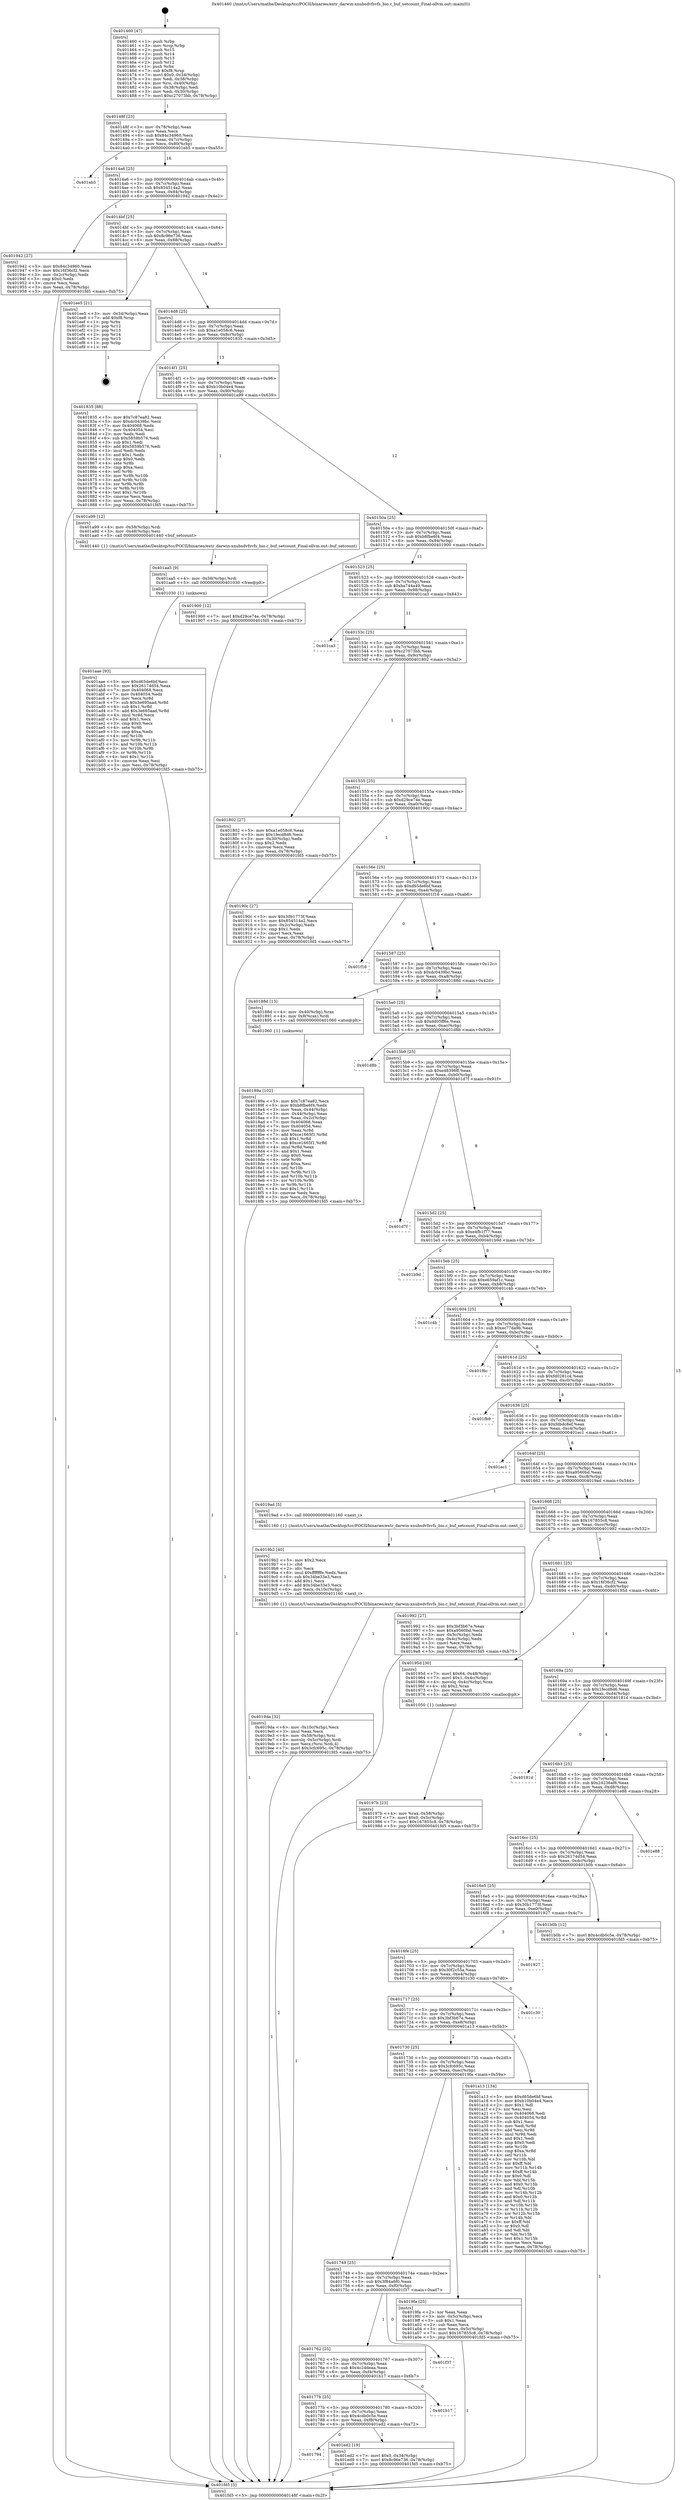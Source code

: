 digraph "0x401460" {
  label = "0x401460 (/mnt/c/Users/mathe/Desktop/tcc/POCII/binaries/extr_darwin-xnubsdvfsvfs_bio.c_buf_setcount_Final-ollvm.out::main(0))"
  labelloc = "t"
  node[shape=record]

  Entry [label="",width=0.3,height=0.3,shape=circle,fillcolor=black,style=filled]
  "0x40148f" [label="{
     0x40148f [23]\l
     | [instrs]\l
     &nbsp;&nbsp;0x40148f \<+3\>: mov -0x78(%rbp),%eax\l
     &nbsp;&nbsp;0x401492 \<+2\>: mov %eax,%ecx\l
     &nbsp;&nbsp;0x401494 \<+6\>: sub $0x84c34960,%ecx\l
     &nbsp;&nbsp;0x40149a \<+3\>: mov %eax,-0x7c(%rbp)\l
     &nbsp;&nbsp;0x40149d \<+3\>: mov %ecx,-0x80(%rbp)\l
     &nbsp;&nbsp;0x4014a0 \<+6\>: je 0000000000401eb5 \<main+0xa55\>\l
  }"]
  "0x401eb5" [label="{
     0x401eb5\l
  }", style=dashed]
  "0x4014a6" [label="{
     0x4014a6 [25]\l
     | [instrs]\l
     &nbsp;&nbsp;0x4014a6 \<+5\>: jmp 00000000004014ab \<main+0x4b\>\l
     &nbsp;&nbsp;0x4014ab \<+3\>: mov -0x7c(%rbp),%eax\l
     &nbsp;&nbsp;0x4014ae \<+5\>: sub $0x854514a2,%eax\l
     &nbsp;&nbsp;0x4014b3 \<+6\>: mov %eax,-0x84(%rbp)\l
     &nbsp;&nbsp;0x4014b9 \<+6\>: je 0000000000401942 \<main+0x4e2\>\l
  }"]
  Exit [label="",width=0.3,height=0.3,shape=circle,fillcolor=black,style=filled,peripheries=2]
  "0x401942" [label="{
     0x401942 [27]\l
     | [instrs]\l
     &nbsp;&nbsp;0x401942 \<+5\>: mov $0x84c34960,%eax\l
     &nbsp;&nbsp;0x401947 \<+5\>: mov $0x16f36cf2,%ecx\l
     &nbsp;&nbsp;0x40194c \<+3\>: mov -0x2c(%rbp),%edx\l
     &nbsp;&nbsp;0x40194f \<+3\>: cmp $0x0,%edx\l
     &nbsp;&nbsp;0x401952 \<+3\>: cmove %ecx,%eax\l
     &nbsp;&nbsp;0x401955 \<+3\>: mov %eax,-0x78(%rbp)\l
     &nbsp;&nbsp;0x401958 \<+5\>: jmp 0000000000401fd5 \<main+0xb75\>\l
  }"]
  "0x4014bf" [label="{
     0x4014bf [25]\l
     | [instrs]\l
     &nbsp;&nbsp;0x4014bf \<+5\>: jmp 00000000004014c4 \<main+0x64\>\l
     &nbsp;&nbsp;0x4014c4 \<+3\>: mov -0x7c(%rbp),%eax\l
     &nbsp;&nbsp;0x4014c7 \<+5\>: sub $0x8c96e736,%eax\l
     &nbsp;&nbsp;0x4014cc \<+6\>: mov %eax,-0x88(%rbp)\l
     &nbsp;&nbsp;0x4014d2 \<+6\>: je 0000000000401ee5 \<main+0xa85\>\l
  }"]
  "0x401794" [label="{
     0x401794\l
  }", style=dashed]
  "0x401ee5" [label="{
     0x401ee5 [21]\l
     | [instrs]\l
     &nbsp;&nbsp;0x401ee5 \<+3\>: mov -0x34(%rbp),%eax\l
     &nbsp;&nbsp;0x401ee8 \<+7\>: add $0xf8,%rsp\l
     &nbsp;&nbsp;0x401eef \<+1\>: pop %rbx\l
     &nbsp;&nbsp;0x401ef0 \<+2\>: pop %r12\l
     &nbsp;&nbsp;0x401ef2 \<+2\>: pop %r13\l
     &nbsp;&nbsp;0x401ef4 \<+2\>: pop %r14\l
     &nbsp;&nbsp;0x401ef6 \<+2\>: pop %r15\l
     &nbsp;&nbsp;0x401ef8 \<+1\>: pop %rbp\l
     &nbsp;&nbsp;0x401ef9 \<+1\>: ret\l
  }"]
  "0x4014d8" [label="{
     0x4014d8 [25]\l
     | [instrs]\l
     &nbsp;&nbsp;0x4014d8 \<+5\>: jmp 00000000004014dd \<main+0x7d\>\l
     &nbsp;&nbsp;0x4014dd \<+3\>: mov -0x7c(%rbp),%eax\l
     &nbsp;&nbsp;0x4014e0 \<+5\>: sub $0xa1e058c6,%eax\l
     &nbsp;&nbsp;0x4014e5 \<+6\>: mov %eax,-0x8c(%rbp)\l
     &nbsp;&nbsp;0x4014eb \<+6\>: je 0000000000401835 \<main+0x3d5\>\l
  }"]
  "0x401ed2" [label="{
     0x401ed2 [19]\l
     | [instrs]\l
     &nbsp;&nbsp;0x401ed2 \<+7\>: movl $0x0,-0x34(%rbp)\l
     &nbsp;&nbsp;0x401ed9 \<+7\>: movl $0x8c96e736,-0x78(%rbp)\l
     &nbsp;&nbsp;0x401ee0 \<+5\>: jmp 0000000000401fd5 \<main+0xb75\>\l
  }"]
  "0x401835" [label="{
     0x401835 [88]\l
     | [instrs]\l
     &nbsp;&nbsp;0x401835 \<+5\>: mov $0x7c87ea82,%eax\l
     &nbsp;&nbsp;0x40183a \<+5\>: mov $0xdc0439bc,%ecx\l
     &nbsp;&nbsp;0x40183f \<+7\>: mov 0x404068,%edx\l
     &nbsp;&nbsp;0x401846 \<+7\>: mov 0x404054,%esi\l
     &nbsp;&nbsp;0x40184d \<+2\>: mov %edx,%edi\l
     &nbsp;&nbsp;0x40184f \<+6\>: sub $0x5859b576,%edi\l
     &nbsp;&nbsp;0x401855 \<+3\>: sub $0x1,%edi\l
     &nbsp;&nbsp;0x401858 \<+6\>: add $0x5859b576,%edi\l
     &nbsp;&nbsp;0x40185e \<+3\>: imul %edi,%edx\l
     &nbsp;&nbsp;0x401861 \<+3\>: and $0x1,%edx\l
     &nbsp;&nbsp;0x401864 \<+3\>: cmp $0x0,%edx\l
     &nbsp;&nbsp;0x401867 \<+4\>: sete %r8b\l
     &nbsp;&nbsp;0x40186b \<+3\>: cmp $0xa,%esi\l
     &nbsp;&nbsp;0x40186e \<+4\>: setl %r9b\l
     &nbsp;&nbsp;0x401872 \<+3\>: mov %r8b,%r10b\l
     &nbsp;&nbsp;0x401875 \<+3\>: and %r9b,%r10b\l
     &nbsp;&nbsp;0x401878 \<+3\>: xor %r9b,%r8b\l
     &nbsp;&nbsp;0x40187b \<+3\>: or %r8b,%r10b\l
     &nbsp;&nbsp;0x40187e \<+4\>: test $0x1,%r10b\l
     &nbsp;&nbsp;0x401882 \<+3\>: cmovne %ecx,%eax\l
     &nbsp;&nbsp;0x401885 \<+3\>: mov %eax,-0x78(%rbp)\l
     &nbsp;&nbsp;0x401888 \<+5\>: jmp 0000000000401fd5 \<main+0xb75\>\l
  }"]
  "0x4014f1" [label="{
     0x4014f1 [25]\l
     | [instrs]\l
     &nbsp;&nbsp;0x4014f1 \<+5\>: jmp 00000000004014f6 \<main+0x96\>\l
     &nbsp;&nbsp;0x4014f6 \<+3\>: mov -0x7c(%rbp),%eax\l
     &nbsp;&nbsp;0x4014f9 \<+5\>: sub $0xb10b04e4,%eax\l
     &nbsp;&nbsp;0x4014fe \<+6\>: mov %eax,-0x90(%rbp)\l
     &nbsp;&nbsp;0x401504 \<+6\>: je 0000000000401a99 \<main+0x639\>\l
  }"]
  "0x40177b" [label="{
     0x40177b [25]\l
     | [instrs]\l
     &nbsp;&nbsp;0x40177b \<+5\>: jmp 0000000000401780 \<main+0x320\>\l
     &nbsp;&nbsp;0x401780 \<+3\>: mov -0x7c(%rbp),%eax\l
     &nbsp;&nbsp;0x401783 \<+5\>: sub $0x4cdb0c5e,%eax\l
     &nbsp;&nbsp;0x401788 \<+6\>: mov %eax,-0xf8(%rbp)\l
     &nbsp;&nbsp;0x40178e \<+6\>: je 0000000000401ed2 \<main+0xa72\>\l
  }"]
  "0x401a99" [label="{
     0x401a99 [12]\l
     | [instrs]\l
     &nbsp;&nbsp;0x401a99 \<+4\>: mov -0x58(%rbp),%rdi\l
     &nbsp;&nbsp;0x401a9d \<+3\>: mov -0x48(%rbp),%esi\l
     &nbsp;&nbsp;0x401aa0 \<+5\>: call 0000000000401440 \<buf_setcount\>\l
     | [calls]\l
     &nbsp;&nbsp;0x401440 \{1\} (/mnt/c/Users/mathe/Desktop/tcc/POCII/binaries/extr_darwin-xnubsdvfsvfs_bio.c_buf_setcount_Final-ollvm.out::buf_setcount)\l
  }"]
  "0x40150a" [label="{
     0x40150a [25]\l
     | [instrs]\l
     &nbsp;&nbsp;0x40150a \<+5\>: jmp 000000000040150f \<main+0xaf\>\l
     &nbsp;&nbsp;0x40150f \<+3\>: mov -0x7c(%rbp),%eax\l
     &nbsp;&nbsp;0x401512 \<+5\>: sub $0xb8fbe6f4,%eax\l
     &nbsp;&nbsp;0x401517 \<+6\>: mov %eax,-0x94(%rbp)\l
     &nbsp;&nbsp;0x40151d \<+6\>: je 0000000000401900 \<main+0x4a0\>\l
  }"]
  "0x401b17" [label="{
     0x401b17\l
  }", style=dashed]
  "0x401900" [label="{
     0x401900 [12]\l
     | [instrs]\l
     &nbsp;&nbsp;0x401900 \<+7\>: movl $0xd29ce74e,-0x78(%rbp)\l
     &nbsp;&nbsp;0x401907 \<+5\>: jmp 0000000000401fd5 \<main+0xb75\>\l
  }"]
  "0x401523" [label="{
     0x401523 [25]\l
     | [instrs]\l
     &nbsp;&nbsp;0x401523 \<+5\>: jmp 0000000000401528 \<main+0xc8\>\l
     &nbsp;&nbsp;0x401528 \<+3\>: mov -0x7c(%rbp),%eax\l
     &nbsp;&nbsp;0x40152b \<+5\>: sub $0xba744a49,%eax\l
     &nbsp;&nbsp;0x401530 \<+6\>: mov %eax,-0x98(%rbp)\l
     &nbsp;&nbsp;0x401536 \<+6\>: je 0000000000401ca3 \<main+0x843\>\l
  }"]
  "0x401762" [label="{
     0x401762 [25]\l
     | [instrs]\l
     &nbsp;&nbsp;0x401762 \<+5\>: jmp 0000000000401767 \<main+0x307\>\l
     &nbsp;&nbsp;0x401767 \<+3\>: mov -0x7c(%rbp),%eax\l
     &nbsp;&nbsp;0x40176a \<+5\>: sub $0x4c24deaa,%eax\l
     &nbsp;&nbsp;0x40176f \<+6\>: mov %eax,-0xf4(%rbp)\l
     &nbsp;&nbsp;0x401775 \<+6\>: je 0000000000401b17 \<main+0x6b7\>\l
  }"]
  "0x401ca3" [label="{
     0x401ca3\l
  }", style=dashed]
  "0x40153c" [label="{
     0x40153c [25]\l
     | [instrs]\l
     &nbsp;&nbsp;0x40153c \<+5\>: jmp 0000000000401541 \<main+0xe1\>\l
     &nbsp;&nbsp;0x401541 \<+3\>: mov -0x7c(%rbp),%eax\l
     &nbsp;&nbsp;0x401544 \<+5\>: sub $0xc27073bb,%eax\l
     &nbsp;&nbsp;0x401549 \<+6\>: mov %eax,-0x9c(%rbp)\l
     &nbsp;&nbsp;0x40154f \<+6\>: je 0000000000401802 \<main+0x3a2\>\l
  }"]
  "0x401f37" [label="{
     0x401f37\l
  }", style=dashed]
  "0x401802" [label="{
     0x401802 [27]\l
     | [instrs]\l
     &nbsp;&nbsp;0x401802 \<+5\>: mov $0xa1e058c6,%eax\l
     &nbsp;&nbsp;0x401807 \<+5\>: mov $0x1fecd8d6,%ecx\l
     &nbsp;&nbsp;0x40180c \<+3\>: mov -0x30(%rbp),%edx\l
     &nbsp;&nbsp;0x40180f \<+3\>: cmp $0x2,%edx\l
     &nbsp;&nbsp;0x401812 \<+3\>: cmovne %ecx,%eax\l
     &nbsp;&nbsp;0x401815 \<+3\>: mov %eax,-0x78(%rbp)\l
     &nbsp;&nbsp;0x401818 \<+5\>: jmp 0000000000401fd5 \<main+0xb75\>\l
  }"]
  "0x401555" [label="{
     0x401555 [25]\l
     | [instrs]\l
     &nbsp;&nbsp;0x401555 \<+5\>: jmp 000000000040155a \<main+0xfa\>\l
     &nbsp;&nbsp;0x40155a \<+3\>: mov -0x7c(%rbp),%eax\l
     &nbsp;&nbsp;0x40155d \<+5\>: sub $0xd29ce74e,%eax\l
     &nbsp;&nbsp;0x401562 \<+6\>: mov %eax,-0xa0(%rbp)\l
     &nbsp;&nbsp;0x401568 \<+6\>: je 000000000040190c \<main+0x4ac\>\l
  }"]
  "0x401fd5" [label="{
     0x401fd5 [5]\l
     | [instrs]\l
     &nbsp;&nbsp;0x401fd5 \<+5\>: jmp 000000000040148f \<main+0x2f\>\l
  }"]
  "0x401460" [label="{
     0x401460 [47]\l
     | [instrs]\l
     &nbsp;&nbsp;0x401460 \<+1\>: push %rbp\l
     &nbsp;&nbsp;0x401461 \<+3\>: mov %rsp,%rbp\l
     &nbsp;&nbsp;0x401464 \<+2\>: push %r15\l
     &nbsp;&nbsp;0x401466 \<+2\>: push %r14\l
     &nbsp;&nbsp;0x401468 \<+2\>: push %r13\l
     &nbsp;&nbsp;0x40146a \<+2\>: push %r12\l
     &nbsp;&nbsp;0x40146c \<+1\>: push %rbx\l
     &nbsp;&nbsp;0x40146d \<+7\>: sub $0xf8,%rsp\l
     &nbsp;&nbsp;0x401474 \<+7\>: movl $0x0,-0x34(%rbp)\l
     &nbsp;&nbsp;0x40147b \<+3\>: mov %edi,-0x38(%rbp)\l
     &nbsp;&nbsp;0x40147e \<+4\>: mov %rsi,-0x40(%rbp)\l
     &nbsp;&nbsp;0x401482 \<+3\>: mov -0x38(%rbp),%edi\l
     &nbsp;&nbsp;0x401485 \<+3\>: mov %edi,-0x30(%rbp)\l
     &nbsp;&nbsp;0x401488 \<+7\>: movl $0xc27073bb,-0x78(%rbp)\l
  }"]
  "0x401aae" [label="{
     0x401aae [93]\l
     | [instrs]\l
     &nbsp;&nbsp;0x401aae \<+5\>: mov $0xd65de6bf,%esi\l
     &nbsp;&nbsp;0x401ab3 \<+5\>: mov $0x26174d54,%eax\l
     &nbsp;&nbsp;0x401ab8 \<+7\>: mov 0x404068,%ecx\l
     &nbsp;&nbsp;0x401abf \<+7\>: mov 0x404054,%edx\l
     &nbsp;&nbsp;0x401ac6 \<+3\>: mov %ecx,%r8d\l
     &nbsp;&nbsp;0x401ac9 \<+7\>: sub $0x3e695aad,%r8d\l
     &nbsp;&nbsp;0x401ad0 \<+4\>: sub $0x1,%r8d\l
     &nbsp;&nbsp;0x401ad4 \<+7\>: add $0x3e695aad,%r8d\l
     &nbsp;&nbsp;0x401adb \<+4\>: imul %r8d,%ecx\l
     &nbsp;&nbsp;0x401adf \<+3\>: and $0x1,%ecx\l
     &nbsp;&nbsp;0x401ae2 \<+3\>: cmp $0x0,%ecx\l
     &nbsp;&nbsp;0x401ae5 \<+4\>: sete %r9b\l
     &nbsp;&nbsp;0x401ae9 \<+3\>: cmp $0xa,%edx\l
     &nbsp;&nbsp;0x401aec \<+4\>: setl %r10b\l
     &nbsp;&nbsp;0x401af0 \<+3\>: mov %r9b,%r11b\l
     &nbsp;&nbsp;0x401af3 \<+3\>: and %r10b,%r11b\l
     &nbsp;&nbsp;0x401af6 \<+3\>: xor %r10b,%r9b\l
     &nbsp;&nbsp;0x401af9 \<+3\>: or %r9b,%r11b\l
     &nbsp;&nbsp;0x401afc \<+4\>: test $0x1,%r11b\l
     &nbsp;&nbsp;0x401b00 \<+3\>: cmovne %eax,%esi\l
     &nbsp;&nbsp;0x401b03 \<+3\>: mov %esi,-0x78(%rbp)\l
     &nbsp;&nbsp;0x401b06 \<+5\>: jmp 0000000000401fd5 \<main+0xb75\>\l
  }"]
  "0x40190c" [label="{
     0x40190c [27]\l
     | [instrs]\l
     &nbsp;&nbsp;0x40190c \<+5\>: mov $0x30b1773f,%eax\l
     &nbsp;&nbsp;0x401911 \<+5\>: mov $0x854514a2,%ecx\l
     &nbsp;&nbsp;0x401916 \<+3\>: mov -0x2c(%rbp),%edx\l
     &nbsp;&nbsp;0x401919 \<+3\>: cmp $0x1,%edx\l
     &nbsp;&nbsp;0x40191c \<+3\>: cmovl %ecx,%eax\l
     &nbsp;&nbsp;0x40191f \<+3\>: mov %eax,-0x78(%rbp)\l
     &nbsp;&nbsp;0x401922 \<+5\>: jmp 0000000000401fd5 \<main+0xb75\>\l
  }"]
  "0x40156e" [label="{
     0x40156e [25]\l
     | [instrs]\l
     &nbsp;&nbsp;0x40156e \<+5\>: jmp 0000000000401573 \<main+0x113\>\l
     &nbsp;&nbsp;0x401573 \<+3\>: mov -0x7c(%rbp),%eax\l
     &nbsp;&nbsp;0x401576 \<+5\>: sub $0xd65de6bf,%eax\l
     &nbsp;&nbsp;0x40157b \<+6\>: mov %eax,-0xa4(%rbp)\l
     &nbsp;&nbsp;0x401581 \<+6\>: je 0000000000401f16 \<main+0xab6\>\l
  }"]
  "0x401aa5" [label="{
     0x401aa5 [9]\l
     | [instrs]\l
     &nbsp;&nbsp;0x401aa5 \<+4\>: mov -0x58(%rbp),%rdi\l
     &nbsp;&nbsp;0x401aa9 \<+5\>: call 0000000000401030 \<free@plt\>\l
     | [calls]\l
     &nbsp;&nbsp;0x401030 \{1\} (unknown)\l
  }"]
  "0x401f16" [label="{
     0x401f16\l
  }", style=dashed]
  "0x401587" [label="{
     0x401587 [25]\l
     | [instrs]\l
     &nbsp;&nbsp;0x401587 \<+5\>: jmp 000000000040158c \<main+0x12c\>\l
     &nbsp;&nbsp;0x40158c \<+3\>: mov -0x7c(%rbp),%eax\l
     &nbsp;&nbsp;0x40158f \<+5\>: sub $0xdc0439bc,%eax\l
     &nbsp;&nbsp;0x401594 \<+6\>: mov %eax,-0xa8(%rbp)\l
     &nbsp;&nbsp;0x40159a \<+6\>: je 000000000040188d \<main+0x42d\>\l
  }"]
  "0x401749" [label="{
     0x401749 [25]\l
     | [instrs]\l
     &nbsp;&nbsp;0x401749 \<+5\>: jmp 000000000040174e \<main+0x2ee\>\l
     &nbsp;&nbsp;0x40174e \<+3\>: mov -0x7c(%rbp),%eax\l
     &nbsp;&nbsp;0x401751 \<+5\>: sub $0x3f84a6f0,%eax\l
     &nbsp;&nbsp;0x401756 \<+6\>: mov %eax,-0xf0(%rbp)\l
     &nbsp;&nbsp;0x40175c \<+6\>: je 0000000000401f37 \<main+0xad7\>\l
  }"]
  "0x40188d" [label="{
     0x40188d [13]\l
     | [instrs]\l
     &nbsp;&nbsp;0x40188d \<+4\>: mov -0x40(%rbp),%rax\l
     &nbsp;&nbsp;0x401891 \<+4\>: mov 0x8(%rax),%rdi\l
     &nbsp;&nbsp;0x401895 \<+5\>: call 0000000000401060 \<atoi@plt\>\l
     | [calls]\l
     &nbsp;&nbsp;0x401060 \{1\} (unknown)\l
  }"]
  "0x4015a0" [label="{
     0x4015a0 [25]\l
     | [instrs]\l
     &nbsp;&nbsp;0x4015a0 \<+5\>: jmp 00000000004015a5 \<main+0x145\>\l
     &nbsp;&nbsp;0x4015a5 \<+3\>: mov -0x7c(%rbp),%eax\l
     &nbsp;&nbsp;0x4015a8 \<+5\>: sub $0xdd05ff6e,%eax\l
     &nbsp;&nbsp;0x4015ad \<+6\>: mov %eax,-0xac(%rbp)\l
     &nbsp;&nbsp;0x4015b3 \<+6\>: je 0000000000401d8b \<main+0x92b\>\l
  }"]
  "0x40189a" [label="{
     0x40189a [102]\l
     | [instrs]\l
     &nbsp;&nbsp;0x40189a \<+5\>: mov $0x7c87ea82,%ecx\l
     &nbsp;&nbsp;0x40189f \<+5\>: mov $0xb8fbe6f4,%edx\l
     &nbsp;&nbsp;0x4018a4 \<+3\>: mov %eax,-0x44(%rbp)\l
     &nbsp;&nbsp;0x4018a7 \<+3\>: mov -0x44(%rbp),%eax\l
     &nbsp;&nbsp;0x4018aa \<+3\>: mov %eax,-0x2c(%rbp)\l
     &nbsp;&nbsp;0x4018ad \<+7\>: mov 0x404068,%eax\l
     &nbsp;&nbsp;0x4018b4 \<+7\>: mov 0x404054,%esi\l
     &nbsp;&nbsp;0x4018bb \<+3\>: mov %eax,%r8d\l
     &nbsp;&nbsp;0x4018be \<+7\>: add $0xce1665f1,%r8d\l
     &nbsp;&nbsp;0x4018c5 \<+4\>: sub $0x1,%r8d\l
     &nbsp;&nbsp;0x4018c9 \<+7\>: sub $0xce1665f1,%r8d\l
     &nbsp;&nbsp;0x4018d0 \<+4\>: imul %r8d,%eax\l
     &nbsp;&nbsp;0x4018d4 \<+3\>: and $0x1,%eax\l
     &nbsp;&nbsp;0x4018d7 \<+3\>: cmp $0x0,%eax\l
     &nbsp;&nbsp;0x4018da \<+4\>: sete %r9b\l
     &nbsp;&nbsp;0x4018de \<+3\>: cmp $0xa,%esi\l
     &nbsp;&nbsp;0x4018e1 \<+4\>: setl %r10b\l
     &nbsp;&nbsp;0x4018e5 \<+3\>: mov %r9b,%r11b\l
     &nbsp;&nbsp;0x4018e8 \<+3\>: and %r10b,%r11b\l
     &nbsp;&nbsp;0x4018eb \<+3\>: xor %r10b,%r9b\l
     &nbsp;&nbsp;0x4018ee \<+3\>: or %r9b,%r11b\l
     &nbsp;&nbsp;0x4018f1 \<+4\>: test $0x1,%r11b\l
     &nbsp;&nbsp;0x4018f5 \<+3\>: cmovne %edx,%ecx\l
     &nbsp;&nbsp;0x4018f8 \<+3\>: mov %ecx,-0x78(%rbp)\l
     &nbsp;&nbsp;0x4018fb \<+5\>: jmp 0000000000401fd5 \<main+0xb75\>\l
  }"]
  "0x4019fa" [label="{
     0x4019fa [25]\l
     | [instrs]\l
     &nbsp;&nbsp;0x4019fa \<+2\>: xor %eax,%eax\l
     &nbsp;&nbsp;0x4019fc \<+3\>: mov -0x5c(%rbp),%ecx\l
     &nbsp;&nbsp;0x4019ff \<+3\>: sub $0x1,%eax\l
     &nbsp;&nbsp;0x401a02 \<+2\>: sub %eax,%ecx\l
     &nbsp;&nbsp;0x401a04 \<+3\>: mov %ecx,-0x5c(%rbp)\l
     &nbsp;&nbsp;0x401a07 \<+7\>: movl $0x167855c8,-0x78(%rbp)\l
     &nbsp;&nbsp;0x401a0e \<+5\>: jmp 0000000000401fd5 \<main+0xb75\>\l
  }"]
  "0x401d8b" [label="{
     0x401d8b\l
  }", style=dashed]
  "0x4015b9" [label="{
     0x4015b9 [25]\l
     | [instrs]\l
     &nbsp;&nbsp;0x4015b9 \<+5\>: jmp 00000000004015be \<main+0x15e\>\l
     &nbsp;&nbsp;0x4015be \<+3\>: mov -0x7c(%rbp),%eax\l
     &nbsp;&nbsp;0x4015c1 \<+5\>: sub $0xe48396ff,%eax\l
     &nbsp;&nbsp;0x4015c6 \<+6\>: mov %eax,-0xb0(%rbp)\l
     &nbsp;&nbsp;0x4015cc \<+6\>: je 0000000000401d7f \<main+0x91f\>\l
  }"]
  "0x401730" [label="{
     0x401730 [25]\l
     | [instrs]\l
     &nbsp;&nbsp;0x401730 \<+5\>: jmp 0000000000401735 \<main+0x2d5\>\l
     &nbsp;&nbsp;0x401735 \<+3\>: mov -0x7c(%rbp),%eax\l
     &nbsp;&nbsp;0x401738 \<+5\>: sub $0x3cfc695c,%eax\l
     &nbsp;&nbsp;0x40173d \<+6\>: mov %eax,-0xec(%rbp)\l
     &nbsp;&nbsp;0x401743 \<+6\>: je 00000000004019fa \<main+0x59a\>\l
  }"]
  "0x401d7f" [label="{
     0x401d7f\l
  }", style=dashed]
  "0x4015d2" [label="{
     0x4015d2 [25]\l
     | [instrs]\l
     &nbsp;&nbsp;0x4015d2 \<+5\>: jmp 00000000004015d7 \<main+0x177\>\l
     &nbsp;&nbsp;0x4015d7 \<+3\>: mov -0x7c(%rbp),%eax\l
     &nbsp;&nbsp;0x4015da \<+5\>: sub $0xe4fb1f77,%eax\l
     &nbsp;&nbsp;0x4015df \<+6\>: mov %eax,-0xb4(%rbp)\l
     &nbsp;&nbsp;0x4015e5 \<+6\>: je 0000000000401b9d \<main+0x73d\>\l
  }"]
  "0x401a13" [label="{
     0x401a13 [134]\l
     | [instrs]\l
     &nbsp;&nbsp;0x401a13 \<+5\>: mov $0xd65de6bf,%eax\l
     &nbsp;&nbsp;0x401a18 \<+5\>: mov $0xb10b04e4,%ecx\l
     &nbsp;&nbsp;0x401a1d \<+2\>: mov $0x1,%dl\l
     &nbsp;&nbsp;0x401a1f \<+2\>: xor %esi,%esi\l
     &nbsp;&nbsp;0x401a21 \<+7\>: mov 0x404068,%edi\l
     &nbsp;&nbsp;0x401a28 \<+8\>: mov 0x404054,%r8d\l
     &nbsp;&nbsp;0x401a30 \<+3\>: sub $0x1,%esi\l
     &nbsp;&nbsp;0x401a33 \<+3\>: mov %edi,%r9d\l
     &nbsp;&nbsp;0x401a36 \<+3\>: add %esi,%r9d\l
     &nbsp;&nbsp;0x401a39 \<+4\>: imul %r9d,%edi\l
     &nbsp;&nbsp;0x401a3d \<+3\>: and $0x1,%edi\l
     &nbsp;&nbsp;0x401a40 \<+3\>: cmp $0x0,%edi\l
     &nbsp;&nbsp;0x401a43 \<+4\>: sete %r10b\l
     &nbsp;&nbsp;0x401a47 \<+4\>: cmp $0xa,%r8d\l
     &nbsp;&nbsp;0x401a4b \<+4\>: setl %r11b\l
     &nbsp;&nbsp;0x401a4f \<+3\>: mov %r10b,%bl\l
     &nbsp;&nbsp;0x401a52 \<+3\>: xor $0xff,%bl\l
     &nbsp;&nbsp;0x401a55 \<+3\>: mov %r11b,%r14b\l
     &nbsp;&nbsp;0x401a58 \<+4\>: xor $0xff,%r14b\l
     &nbsp;&nbsp;0x401a5c \<+3\>: xor $0x0,%dl\l
     &nbsp;&nbsp;0x401a5f \<+3\>: mov %bl,%r15b\l
     &nbsp;&nbsp;0x401a62 \<+4\>: and $0x0,%r15b\l
     &nbsp;&nbsp;0x401a66 \<+3\>: and %dl,%r10b\l
     &nbsp;&nbsp;0x401a69 \<+3\>: mov %r14b,%r12b\l
     &nbsp;&nbsp;0x401a6c \<+4\>: and $0x0,%r12b\l
     &nbsp;&nbsp;0x401a70 \<+3\>: and %dl,%r11b\l
     &nbsp;&nbsp;0x401a73 \<+3\>: or %r10b,%r15b\l
     &nbsp;&nbsp;0x401a76 \<+3\>: or %r11b,%r12b\l
     &nbsp;&nbsp;0x401a79 \<+3\>: xor %r12b,%r15b\l
     &nbsp;&nbsp;0x401a7c \<+3\>: or %r14b,%bl\l
     &nbsp;&nbsp;0x401a7f \<+3\>: xor $0xff,%bl\l
     &nbsp;&nbsp;0x401a82 \<+3\>: or $0x0,%dl\l
     &nbsp;&nbsp;0x401a85 \<+2\>: and %dl,%bl\l
     &nbsp;&nbsp;0x401a87 \<+3\>: or %bl,%r15b\l
     &nbsp;&nbsp;0x401a8a \<+4\>: test $0x1,%r15b\l
     &nbsp;&nbsp;0x401a8e \<+3\>: cmovne %ecx,%eax\l
     &nbsp;&nbsp;0x401a91 \<+3\>: mov %eax,-0x78(%rbp)\l
     &nbsp;&nbsp;0x401a94 \<+5\>: jmp 0000000000401fd5 \<main+0xb75\>\l
  }"]
  "0x401b9d" [label="{
     0x401b9d\l
  }", style=dashed]
  "0x4015eb" [label="{
     0x4015eb [25]\l
     | [instrs]\l
     &nbsp;&nbsp;0x4015eb \<+5\>: jmp 00000000004015f0 \<main+0x190\>\l
     &nbsp;&nbsp;0x4015f0 \<+3\>: mov -0x7c(%rbp),%eax\l
     &nbsp;&nbsp;0x4015f3 \<+5\>: sub $0xe659af1c,%eax\l
     &nbsp;&nbsp;0x4015f8 \<+6\>: mov %eax,-0xb8(%rbp)\l
     &nbsp;&nbsp;0x4015fe \<+6\>: je 0000000000401c4b \<main+0x7eb\>\l
  }"]
  "0x401717" [label="{
     0x401717 [25]\l
     | [instrs]\l
     &nbsp;&nbsp;0x401717 \<+5\>: jmp 000000000040171c \<main+0x2bc\>\l
     &nbsp;&nbsp;0x40171c \<+3\>: mov -0x7c(%rbp),%eax\l
     &nbsp;&nbsp;0x40171f \<+5\>: sub $0x3bf3b67e,%eax\l
     &nbsp;&nbsp;0x401724 \<+6\>: mov %eax,-0xe8(%rbp)\l
     &nbsp;&nbsp;0x40172a \<+6\>: je 0000000000401a13 \<main+0x5b3\>\l
  }"]
  "0x401c4b" [label="{
     0x401c4b\l
  }", style=dashed]
  "0x401604" [label="{
     0x401604 [25]\l
     | [instrs]\l
     &nbsp;&nbsp;0x401604 \<+5\>: jmp 0000000000401609 \<main+0x1a9\>\l
     &nbsp;&nbsp;0x401609 \<+3\>: mov -0x7c(%rbp),%eax\l
     &nbsp;&nbsp;0x40160c \<+5\>: sub $0xec77da9b,%eax\l
     &nbsp;&nbsp;0x401611 \<+6\>: mov %eax,-0xbc(%rbp)\l
     &nbsp;&nbsp;0x401617 \<+6\>: je 0000000000401f6c \<main+0xb0c\>\l
  }"]
  "0x401c30" [label="{
     0x401c30\l
  }", style=dashed]
  "0x401f6c" [label="{
     0x401f6c\l
  }", style=dashed]
  "0x40161d" [label="{
     0x40161d [25]\l
     | [instrs]\l
     &nbsp;&nbsp;0x40161d \<+5\>: jmp 0000000000401622 \<main+0x1c2\>\l
     &nbsp;&nbsp;0x401622 \<+3\>: mov -0x7c(%rbp),%eax\l
     &nbsp;&nbsp;0x401625 \<+5\>: sub $0xfd0281c4,%eax\l
     &nbsp;&nbsp;0x40162a \<+6\>: mov %eax,-0xc0(%rbp)\l
     &nbsp;&nbsp;0x401630 \<+6\>: je 0000000000401fb9 \<main+0xb59\>\l
  }"]
  "0x4016fe" [label="{
     0x4016fe [25]\l
     | [instrs]\l
     &nbsp;&nbsp;0x4016fe \<+5\>: jmp 0000000000401703 \<main+0x2a3\>\l
     &nbsp;&nbsp;0x401703 \<+3\>: mov -0x7c(%rbp),%eax\l
     &nbsp;&nbsp;0x401706 \<+5\>: sub $0x30f2c55a,%eax\l
     &nbsp;&nbsp;0x40170b \<+6\>: mov %eax,-0xe4(%rbp)\l
     &nbsp;&nbsp;0x401711 \<+6\>: je 0000000000401c30 \<main+0x7d0\>\l
  }"]
  "0x401fb9" [label="{
     0x401fb9\l
  }", style=dashed]
  "0x401636" [label="{
     0x401636 [25]\l
     | [instrs]\l
     &nbsp;&nbsp;0x401636 \<+5\>: jmp 000000000040163b \<main+0x1db\>\l
     &nbsp;&nbsp;0x40163b \<+3\>: mov -0x7c(%rbp),%eax\l
     &nbsp;&nbsp;0x40163e \<+5\>: sub $0xfdbdc8ef,%eax\l
     &nbsp;&nbsp;0x401643 \<+6\>: mov %eax,-0xc4(%rbp)\l
     &nbsp;&nbsp;0x401649 \<+6\>: je 0000000000401ec1 \<main+0xa61\>\l
  }"]
  "0x401927" [label="{
     0x401927\l
  }", style=dashed]
  "0x401ec1" [label="{
     0x401ec1\l
  }", style=dashed]
  "0x40164f" [label="{
     0x40164f [25]\l
     | [instrs]\l
     &nbsp;&nbsp;0x40164f \<+5\>: jmp 0000000000401654 \<main+0x1f4\>\l
     &nbsp;&nbsp;0x401654 \<+3\>: mov -0x7c(%rbp),%eax\l
     &nbsp;&nbsp;0x401657 \<+5\>: sub $0xa9560bd,%eax\l
     &nbsp;&nbsp;0x40165c \<+6\>: mov %eax,-0xc8(%rbp)\l
     &nbsp;&nbsp;0x401662 \<+6\>: je 00000000004019ad \<main+0x54d\>\l
  }"]
  "0x4016e5" [label="{
     0x4016e5 [25]\l
     | [instrs]\l
     &nbsp;&nbsp;0x4016e5 \<+5\>: jmp 00000000004016ea \<main+0x28a\>\l
     &nbsp;&nbsp;0x4016ea \<+3\>: mov -0x7c(%rbp),%eax\l
     &nbsp;&nbsp;0x4016ed \<+5\>: sub $0x30b1773f,%eax\l
     &nbsp;&nbsp;0x4016f2 \<+6\>: mov %eax,-0xe0(%rbp)\l
     &nbsp;&nbsp;0x4016f8 \<+6\>: je 0000000000401927 \<main+0x4c7\>\l
  }"]
  "0x4019ad" [label="{
     0x4019ad [5]\l
     | [instrs]\l
     &nbsp;&nbsp;0x4019ad \<+5\>: call 0000000000401160 \<next_i\>\l
     | [calls]\l
     &nbsp;&nbsp;0x401160 \{1\} (/mnt/c/Users/mathe/Desktop/tcc/POCII/binaries/extr_darwin-xnubsdvfsvfs_bio.c_buf_setcount_Final-ollvm.out::next_i)\l
  }"]
  "0x401668" [label="{
     0x401668 [25]\l
     | [instrs]\l
     &nbsp;&nbsp;0x401668 \<+5\>: jmp 000000000040166d \<main+0x20d\>\l
     &nbsp;&nbsp;0x40166d \<+3\>: mov -0x7c(%rbp),%eax\l
     &nbsp;&nbsp;0x401670 \<+5\>: sub $0x167855c8,%eax\l
     &nbsp;&nbsp;0x401675 \<+6\>: mov %eax,-0xcc(%rbp)\l
     &nbsp;&nbsp;0x40167b \<+6\>: je 0000000000401992 \<main+0x532\>\l
  }"]
  "0x401b0b" [label="{
     0x401b0b [12]\l
     | [instrs]\l
     &nbsp;&nbsp;0x401b0b \<+7\>: movl $0x4cdb0c5e,-0x78(%rbp)\l
     &nbsp;&nbsp;0x401b12 \<+5\>: jmp 0000000000401fd5 \<main+0xb75\>\l
  }"]
  "0x401992" [label="{
     0x401992 [27]\l
     | [instrs]\l
     &nbsp;&nbsp;0x401992 \<+5\>: mov $0x3bf3b67e,%eax\l
     &nbsp;&nbsp;0x401997 \<+5\>: mov $0xa9560bd,%ecx\l
     &nbsp;&nbsp;0x40199c \<+3\>: mov -0x5c(%rbp),%edx\l
     &nbsp;&nbsp;0x40199f \<+3\>: cmp -0x4c(%rbp),%edx\l
     &nbsp;&nbsp;0x4019a2 \<+3\>: cmovl %ecx,%eax\l
     &nbsp;&nbsp;0x4019a5 \<+3\>: mov %eax,-0x78(%rbp)\l
     &nbsp;&nbsp;0x4019a8 \<+5\>: jmp 0000000000401fd5 \<main+0xb75\>\l
  }"]
  "0x401681" [label="{
     0x401681 [25]\l
     | [instrs]\l
     &nbsp;&nbsp;0x401681 \<+5\>: jmp 0000000000401686 \<main+0x226\>\l
     &nbsp;&nbsp;0x401686 \<+3\>: mov -0x7c(%rbp),%eax\l
     &nbsp;&nbsp;0x401689 \<+5\>: sub $0x16f36cf2,%eax\l
     &nbsp;&nbsp;0x40168e \<+6\>: mov %eax,-0xd0(%rbp)\l
     &nbsp;&nbsp;0x401694 \<+6\>: je 000000000040195d \<main+0x4fd\>\l
  }"]
  "0x4016cc" [label="{
     0x4016cc [25]\l
     | [instrs]\l
     &nbsp;&nbsp;0x4016cc \<+5\>: jmp 00000000004016d1 \<main+0x271\>\l
     &nbsp;&nbsp;0x4016d1 \<+3\>: mov -0x7c(%rbp),%eax\l
     &nbsp;&nbsp;0x4016d4 \<+5\>: sub $0x26174d54,%eax\l
     &nbsp;&nbsp;0x4016d9 \<+6\>: mov %eax,-0xdc(%rbp)\l
     &nbsp;&nbsp;0x4016df \<+6\>: je 0000000000401b0b \<main+0x6ab\>\l
  }"]
  "0x40195d" [label="{
     0x40195d [30]\l
     | [instrs]\l
     &nbsp;&nbsp;0x40195d \<+7\>: movl $0x64,-0x48(%rbp)\l
     &nbsp;&nbsp;0x401964 \<+7\>: movl $0x1,-0x4c(%rbp)\l
     &nbsp;&nbsp;0x40196b \<+4\>: movslq -0x4c(%rbp),%rax\l
     &nbsp;&nbsp;0x40196f \<+4\>: shl $0x2,%rax\l
     &nbsp;&nbsp;0x401973 \<+3\>: mov %rax,%rdi\l
     &nbsp;&nbsp;0x401976 \<+5\>: call 0000000000401050 \<malloc@plt\>\l
     | [calls]\l
     &nbsp;&nbsp;0x401050 \{1\} (unknown)\l
  }"]
  "0x40169a" [label="{
     0x40169a [25]\l
     | [instrs]\l
     &nbsp;&nbsp;0x40169a \<+5\>: jmp 000000000040169f \<main+0x23f\>\l
     &nbsp;&nbsp;0x40169f \<+3\>: mov -0x7c(%rbp),%eax\l
     &nbsp;&nbsp;0x4016a2 \<+5\>: sub $0x1fecd8d6,%eax\l
     &nbsp;&nbsp;0x4016a7 \<+6\>: mov %eax,-0xd4(%rbp)\l
     &nbsp;&nbsp;0x4016ad \<+6\>: je 000000000040181d \<main+0x3bd\>\l
  }"]
  "0x40197b" [label="{
     0x40197b [23]\l
     | [instrs]\l
     &nbsp;&nbsp;0x40197b \<+4\>: mov %rax,-0x58(%rbp)\l
     &nbsp;&nbsp;0x40197f \<+7\>: movl $0x0,-0x5c(%rbp)\l
     &nbsp;&nbsp;0x401986 \<+7\>: movl $0x167855c8,-0x78(%rbp)\l
     &nbsp;&nbsp;0x40198d \<+5\>: jmp 0000000000401fd5 \<main+0xb75\>\l
  }"]
  "0x4019b2" [label="{
     0x4019b2 [40]\l
     | [instrs]\l
     &nbsp;&nbsp;0x4019b2 \<+5\>: mov $0x2,%ecx\l
     &nbsp;&nbsp;0x4019b7 \<+1\>: cltd\l
     &nbsp;&nbsp;0x4019b8 \<+2\>: idiv %ecx\l
     &nbsp;&nbsp;0x4019ba \<+6\>: imul $0xfffffffe,%edx,%ecx\l
     &nbsp;&nbsp;0x4019c0 \<+6\>: sub $0x34be33e3,%ecx\l
     &nbsp;&nbsp;0x4019c6 \<+3\>: add $0x1,%ecx\l
     &nbsp;&nbsp;0x4019c9 \<+6\>: add $0x34be33e3,%ecx\l
     &nbsp;&nbsp;0x4019cf \<+6\>: mov %ecx,-0x10c(%rbp)\l
     &nbsp;&nbsp;0x4019d5 \<+5\>: call 0000000000401160 \<next_i\>\l
     | [calls]\l
     &nbsp;&nbsp;0x401160 \{1\} (/mnt/c/Users/mathe/Desktop/tcc/POCII/binaries/extr_darwin-xnubsdvfsvfs_bio.c_buf_setcount_Final-ollvm.out::next_i)\l
  }"]
  "0x4019da" [label="{
     0x4019da [32]\l
     | [instrs]\l
     &nbsp;&nbsp;0x4019da \<+6\>: mov -0x10c(%rbp),%ecx\l
     &nbsp;&nbsp;0x4019e0 \<+3\>: imul %eax,%ecx\l
     &nbsp;&nbsp;0x4019e3 \<+4\>: mov -0x58(%rbp),%rsi\l
     &nbsp;&nbsp;0x4019e7 \<+4\>: movslq -0x5c(%rbp),%rdi\l
     &nbsp;&nbsp;0x4019eb \<+3\>: mov %ecx,(%rsi,%rdi,4)\l
     &nbsp;&nbsp;0x4019ee \<+7\>: movl $0x3cfc695c,-0x78(%rbp)\l
     &nbsp;&nbsp;0x4019f5 \<+5\>: jmp 0000000000401fd5 \<main+0xb75\>\l
  }"]
  "0x401e88" [label="{
     0x401e88\l
  }", style=dashed]
  "0x40181d" [label="{
     0x40181d\l
  }", style=dashed]
  "0x4016b3" [label="{
     0x4016b3 [25]\l
     | [instrs]\l
     &nbsp;&nbsp;0x4016b3 \<+5\>: jmp 00000000004016b8 \<main+0x258\>\l
     &nbsp;&nbsp;0x4016b8 \<+3\>: mov -0x7c(%rbp),%eax\l
     &nbsp;&nbsp;0x4016bb \<+5\>: sub $0x24236af6,%eax\l
     &nbsp;&nbsp;0x4016c0 \<+6\>: mov %eax,-0xd8(%rbp)\l
     &nbsp;&nbsp;0x4016c6 \<+6\>: je 0000000000401e88 \<main+0xa28\>\l
  }"]
  Entry -> "0x401460" [label=" 1"]
  "0x40148f" -> "0x401eb5" [label=" 0"]
  "0x40148f" -> "0x4014a6" [label=" 16"]
  "0x401ee5" -> Exit [label=" 1"]
  "0x4014a6" -> "0x401942" [label=" 1"]
  "0x4014a6" -> "0x4014bf" [label=" 15"]
  "0x401ed2" -> "0x401fd5" [label=" 1"]
  "0x4014bf" -> "0x401ee5" [label=" 1"]
  "0x4014bf" -> "0x4014d8" [label=" 14"]
  "0x40177b" -> "0x401794" [label=" 0"]
  "0x4014d8" -> "0x401835" [label=" 1"]
  "0x4014d8" -> "0x4014f1" [label=" 13"]
  "0x40177b" -> "0x401ed2" [label=" 1"]
  "0x4014f1" -> "0x401a99" [label=" 1"]
  "0x4014f1" -> "0x40150a" [label=" 12"]
  "0x401762" -> "0x40177b" [label=" 1"]
  "0x40150a" -> "0x401900" [label=" 1"]
  "0x40150a" -> "0x401523" [label=" 11"]
  "0x401762" -> "0x401b17" [label=" 0"]
  "0x401523" -> "0x401ca3" [label=" 0"]
  "0x401523" -> "0x40153c" [label=" 11"]
  "0x401749" -> "0x401762" [label=" 1"]
  "0x40153c" -> "0x401802" [label=" 1"]
  "0x40153c" -> "0x401555" [label=" 10"]
  "0x401802" -> "0x401fd5" [label=" 1"]
  "0x401460" -> "0x40148f" [label=" 1"]
  "0x401fd5" -> "0x40148f" [label=" 15"]
  "0x401835" -> "0x401fd5" [label=" 1"]
  "0x401749" -> "0x401f37" [label=" 0"]
  "0x401555" -> "0x40190c" [label=" 1"]
  "0x401555" -> "0x40156e" [label=" 9"]
  "0x401b0b" -> "0x401fd5" [label=" 1"]
  "0x40156e" -> "0x401f16" [label=" 0"]
  "0x40156e" -> "0x401587" [label=" 9"]
  "0x401aae" -> "0x401fd5" [label=" 1"]
  "0x401587" -> "0x40188d" [label=" 1"]
  "0x401587" -> "0x4015a0" [label=" 8"]
  "0x40188d" -> "0x40189a" [label=" 1"]
  "0x40189a" -> "0x401fd5" [label=" 1"]
  "0x401900" -> "0x401fd5" [label=" 1"]
  "0x40190c" -> "0x401fd5" [label=" 1"]
  "0x401942" -> "0x401fd5" [label=" 1"]
  "0x401aa5" -> "0x401aae" [label=" 1"]
  "0x4015a0" -> "0x401d8b" [label=" 0"]
  "0x4015a0" -> "0x4015b9" [label=" 8"]
  "0x401a99" -> "0x401aa5" [label=" 1"]
  "0x4015b9" -> "0x401d7f" [label=" 0"]
  "0x4015b9" -> "0x4015d2" [label=" 8"]
  "0x4019fa" -> "0x401fd5" [label=" 1"]
  "0x4015d2" -> "0x401b9d" [label=" 0"]
  "0x4015d2" -> "0x4015eb" [label=" 8"]
  "0x401730" -> "0x401749" [label=" 1"]
  "0x4015eb" -> "0x401c4b" [label=" 0"]
  "0x4015eb" -> "0x401604" [label=" 8"]
  "0x401a13" -> "0x401fd5" [label=" 1"]
  "0x401604" -> "0x401f6c" [label=" 0"]
  "0x401604" -> "0x40161d" [label=" 8"]
  "0x401717" -> "0x401730" [label=" 2"]
  "0x40161d" -> "0x401fb9" [label=" 0"]
  "0x40161d" -> "0x401636" [label=" 8"]
  "0x401730" -> "0x4019fa" [label=" 1"]
  "0x401636" -> "0x401ec1" [label=" 0"]
  "0x401636" -> "0x40164f" [label=" 8"]
  "0x4016fe" -> "0x401717" [label=" 3"]
  "0x40164f" -> "0x4019ad" [label=" 1"]
  "0x40164f" -> "0x401668" [label=" 7"]
  "0x401717" -> "0x401a13" [label=" 1"]
  "0x401668" -> "0x401992" [label=" 2"]
  "0x401668" -> "0x401681" [label=" 5"]
  "0x4016e5" -> "0x4016fe" [label=" 3"]
  "0x401681" -> "0x40195d" [label=" 1"]
  "0x401681" -> "0x40169a" [label=" 4"]
  "0x40195d" -> "0x40197b" [label=" 1"]
  "0x40197b" -> "0x401fd5" [label=" 1"]
  "0x401992" -> "0x401fd5" [label=" 2"]
  "0x4019ad" -> "0x4019b2" [label=" 1"]
  "0x4019b2" -> "0x4019da" [label=" 1"]
  "0x4019da" -> "0x401fd5" [label=" 1"]
  "0x4016fe" -> "0x401c30" [label=" 0"]
  "0x40169a" -> "0x40181d" [label=" 0"]
  "0x40169a" -> "0x4016b3" [label=" 4"]
  "0x4016cc" -> "0x4016e5" [label=" 3"]
  "0x4016b3" -> "0x401e88" [label=" 0"]
  "0x4016b3" -> "0x4016cc" [label=" 4"]
  "0x4016e5" -> "0x401927" [label=" 0"]
  "0x4016cc" -> "0x401b0b" [label=" 1"]
}
